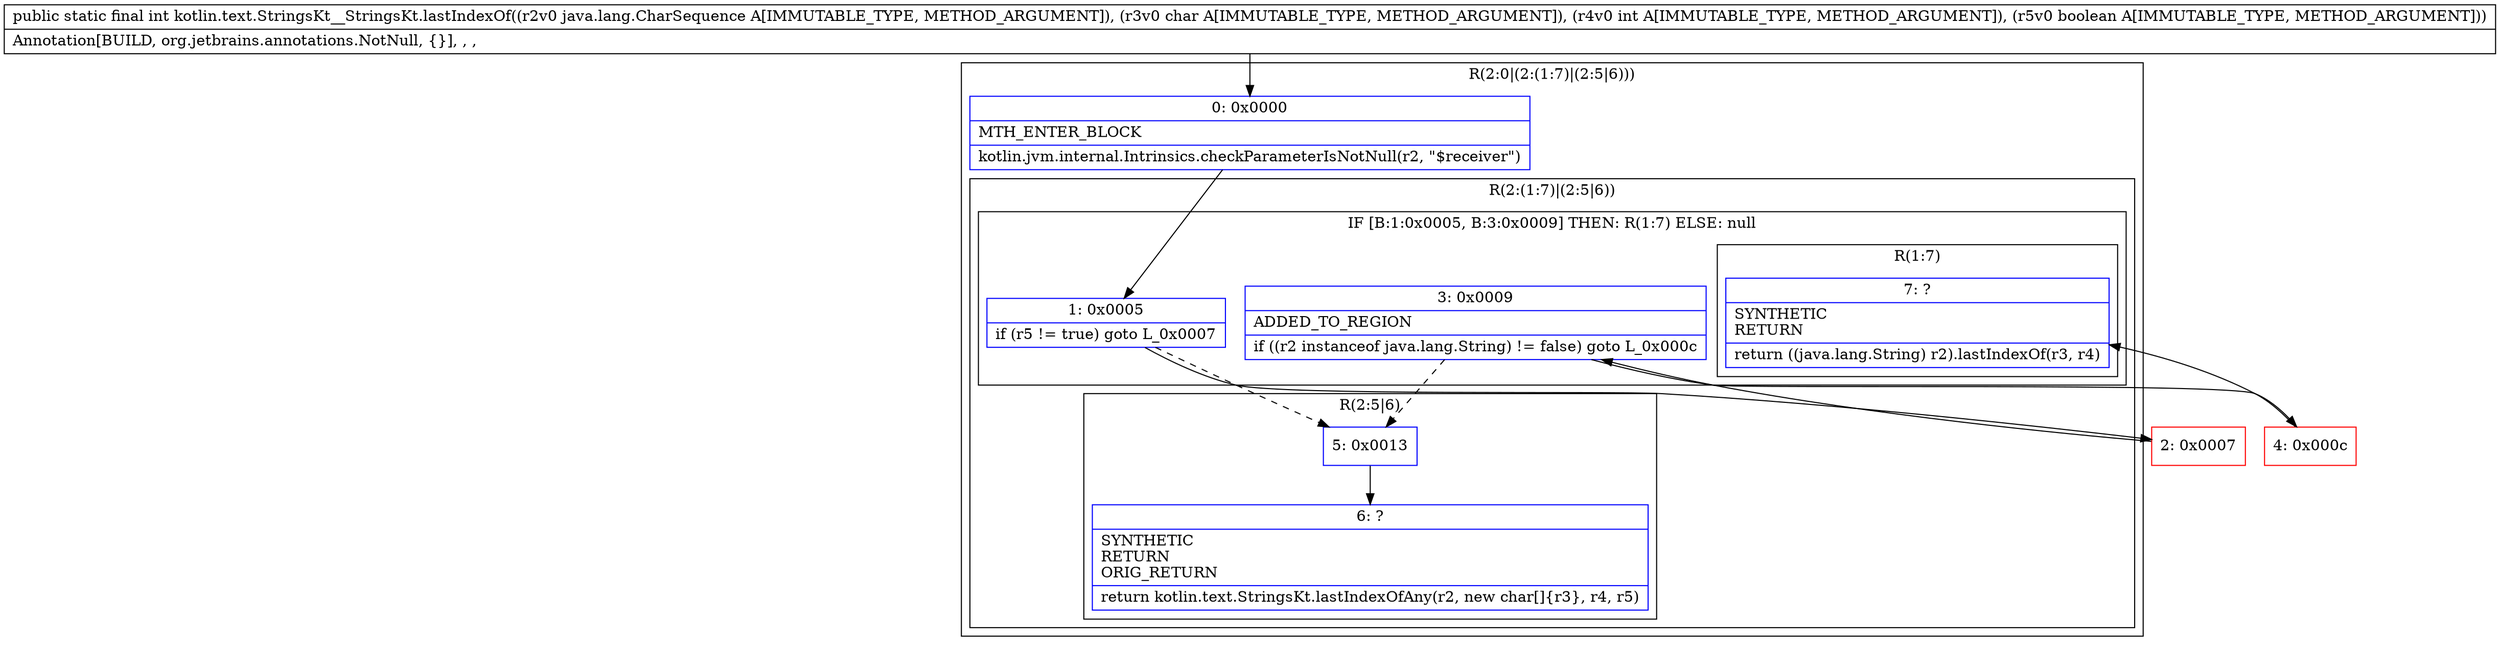 digraph "CFG forkotlin.text.StringsKt__StringsKt.lastIndexOf(Ljava\/lang\/CharSequence;CIZ)I" {
subgraph cluster_Region_1210799666 {
label = "R(2:0|(2:(1:7)|(2:5|6)))";
node [shape=record,color=blue];
Node_0 [shape=record,label="{0\:\ 0x0000|MTH_ENTER_BLOCK\l|kotlin.jvm.internal.Intrinsics.checkParameterIsNotNull(r2, \"$receiver\")\l}"];
subgraph cluster_Region_116627577 {
label = "R(2:(1:7)|(2:5|6))";
node [shape=record,color=blue];
subgraph cluster_IfRegion_1479518529 {
label = "IF [B:1:0x0005, B:3:0x0009] THEN: R(1:7) ELSE: null";
node [shape=record,color=blue];
Node_1 [shape=record,label="{1\:\ 0x0005|if (r5 != true) goto L_0x0007\l}"];
Node_3 [shape=record,label="{3\:\ 0x0009|ADDED_TO_REGION\l|if ((r2 instanceof java.lang.String) != false) goto L_0x000c\l}"];
subgraph cluster_Region_1759254521 {
label = "R(1:7)";
node [shape=record,color=blue];
Node_7 [shape=record,label="{7\:\ ?|SYNTHETIC\lRETURN\l|return ((java.lang.String) r2).lastIndexOf(r3, r4)\l}"];
}
}
subgraph cluster_Region_2060731926 {
label = "R(2:5|6)";
node [shape=record,color=blue];
Node_5 [shape=record,label="{5\:\ 0x0013}"];
Node_6 [shape=record,label="{6\:\ ?|SYNTHETIC\lRETURN\lORIG_RETURN\l|return kotlin.text.StringsKt.lastIndexOfAny(r2, new char[]\{r3\}, r4, r5)\l}"];
}
}
}
Node_2 [shape=record,color=red,label="{2\:\ 0x0007}"];
Node_4 [shape=record,color=red,label="{4\:\ 0x000c}"];
MethodNode[shape=record,label="{public static final int kotlin.text.StringsKt__StringsKt.lastIndexOf((r2v0 java.lang.CharSequence A[IMMUTABLE_TYPE, METHOD_ARGUMENT]), (r3v0 char A[IMMUTABLE_TYPE, METHOD_ARGUMENT]), (r4v0 int A[IMMUTABLE_TYPE, METHOD_ARGUMENT]), (r5v0 boolean A[IMMUTABLE_TYPE, METHOD_ARGUMENT]))  | Annotation[BUILD, org.jetbrains.annotations.NotNull, \{\}], , , \l}"];
MethodNode -> Node_0;
Node_0 -> Node_1;
Node_1 -> Node_2;
Node_1 -> Node_5[style=dashed];
Node_3 -> Node_4;
Node_3 -> Node_5[style=dashed];
Node_5 -> Node_6;
Node_2 -> Node_3;
Node_4 -> Node_7;
}

